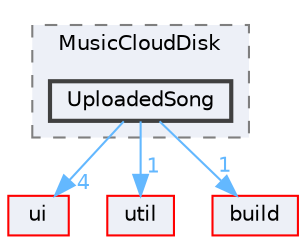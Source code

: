 digraph "UploadedSong"
{
 // LATEX_PDF_SIZE
  bgcolor="transparent";
  edge [fontname=Helvetica,fontsize=10,labelfontname=Helvetica,labelfontsize=10];
  node [fontname=Helvetica,fontsize=10,shape=box,height=0.2,width=0.4];
  compound=true
  subgraph clusterdir_480059d798c3135db381a82471c2f38a {
    graph [ bgcolor="#edf0f7", pencolor="grey50", label="MusicCloudDisk", fontname=Helvetica,fontsize=10 style="filled,dashed", URL="dir_480059d798c3135db381a82471c2f38a.html",tooltip=""]
  dir_5d8bd32b2ffe4d27afc11a695a3abe6e [label="UploadedSong", fillcolor="#edf0f7", color="grey25", style="filled,bold", URL="dir_5d8bd32b2ffe4d27afc11a695a3abe6e.html",tooltip=""];
  }
  dir_1788f8309b1a812dcb800a185471cf6c [label="ui", fillcolor="#edf0f7", color="red", style="filled", URL="dir_1788f8309b1a812dcb800a185471cf6c.html",tooltip=""];
  dir_23ec12649285f9fabf3a6b7380226c28 [label="util", fillcolor="#edf0f7", color="red", style="filled", URL="dir_23ec12649285f9fabf3a6b7380226c28.html",tooltip=""];
  dir_4fef79e7177ba769987a8da36c892c5f [label="build", fillcolor="#edf0f7", color="red", style="filled", URL="dir_4fef79e7177ba769987a8da36c892c5f.html",tooltip=""];
  dir_5d8bd32b2ffe4d27afc11a695a3abe6e->dir_1788f8309b1a812dcb800a185471cf6c [headlabel="4", labeldistance=1.5 headhref="dir_000353_000351.html" href="dir_000353_000351.html" color="steelblue1" fontcolor="steelblue1"];
  dir_5d8bd32b2ffe4d27afc11a695a3abe6e->dir_23ec12649285f9fabf3a6b7380226c28 [headlabel="1", labeldistance=1.5 headhref="dir_000353_000357.html" href="dir_000353_000357.html" color="steelblue1" fontcolor="steelblue1"];
  dir_5d8bd32b2ffe4d27afc11a695a3abe6e->dir_4fef79e7177ba769987a8da36c892c5f [headlabel="1", labeldistance=1.5 headhref="dir_000353_000041.html" href="dir_000353_000041.html" color="steelblue1" fontcolor="steelblue1"];
}
